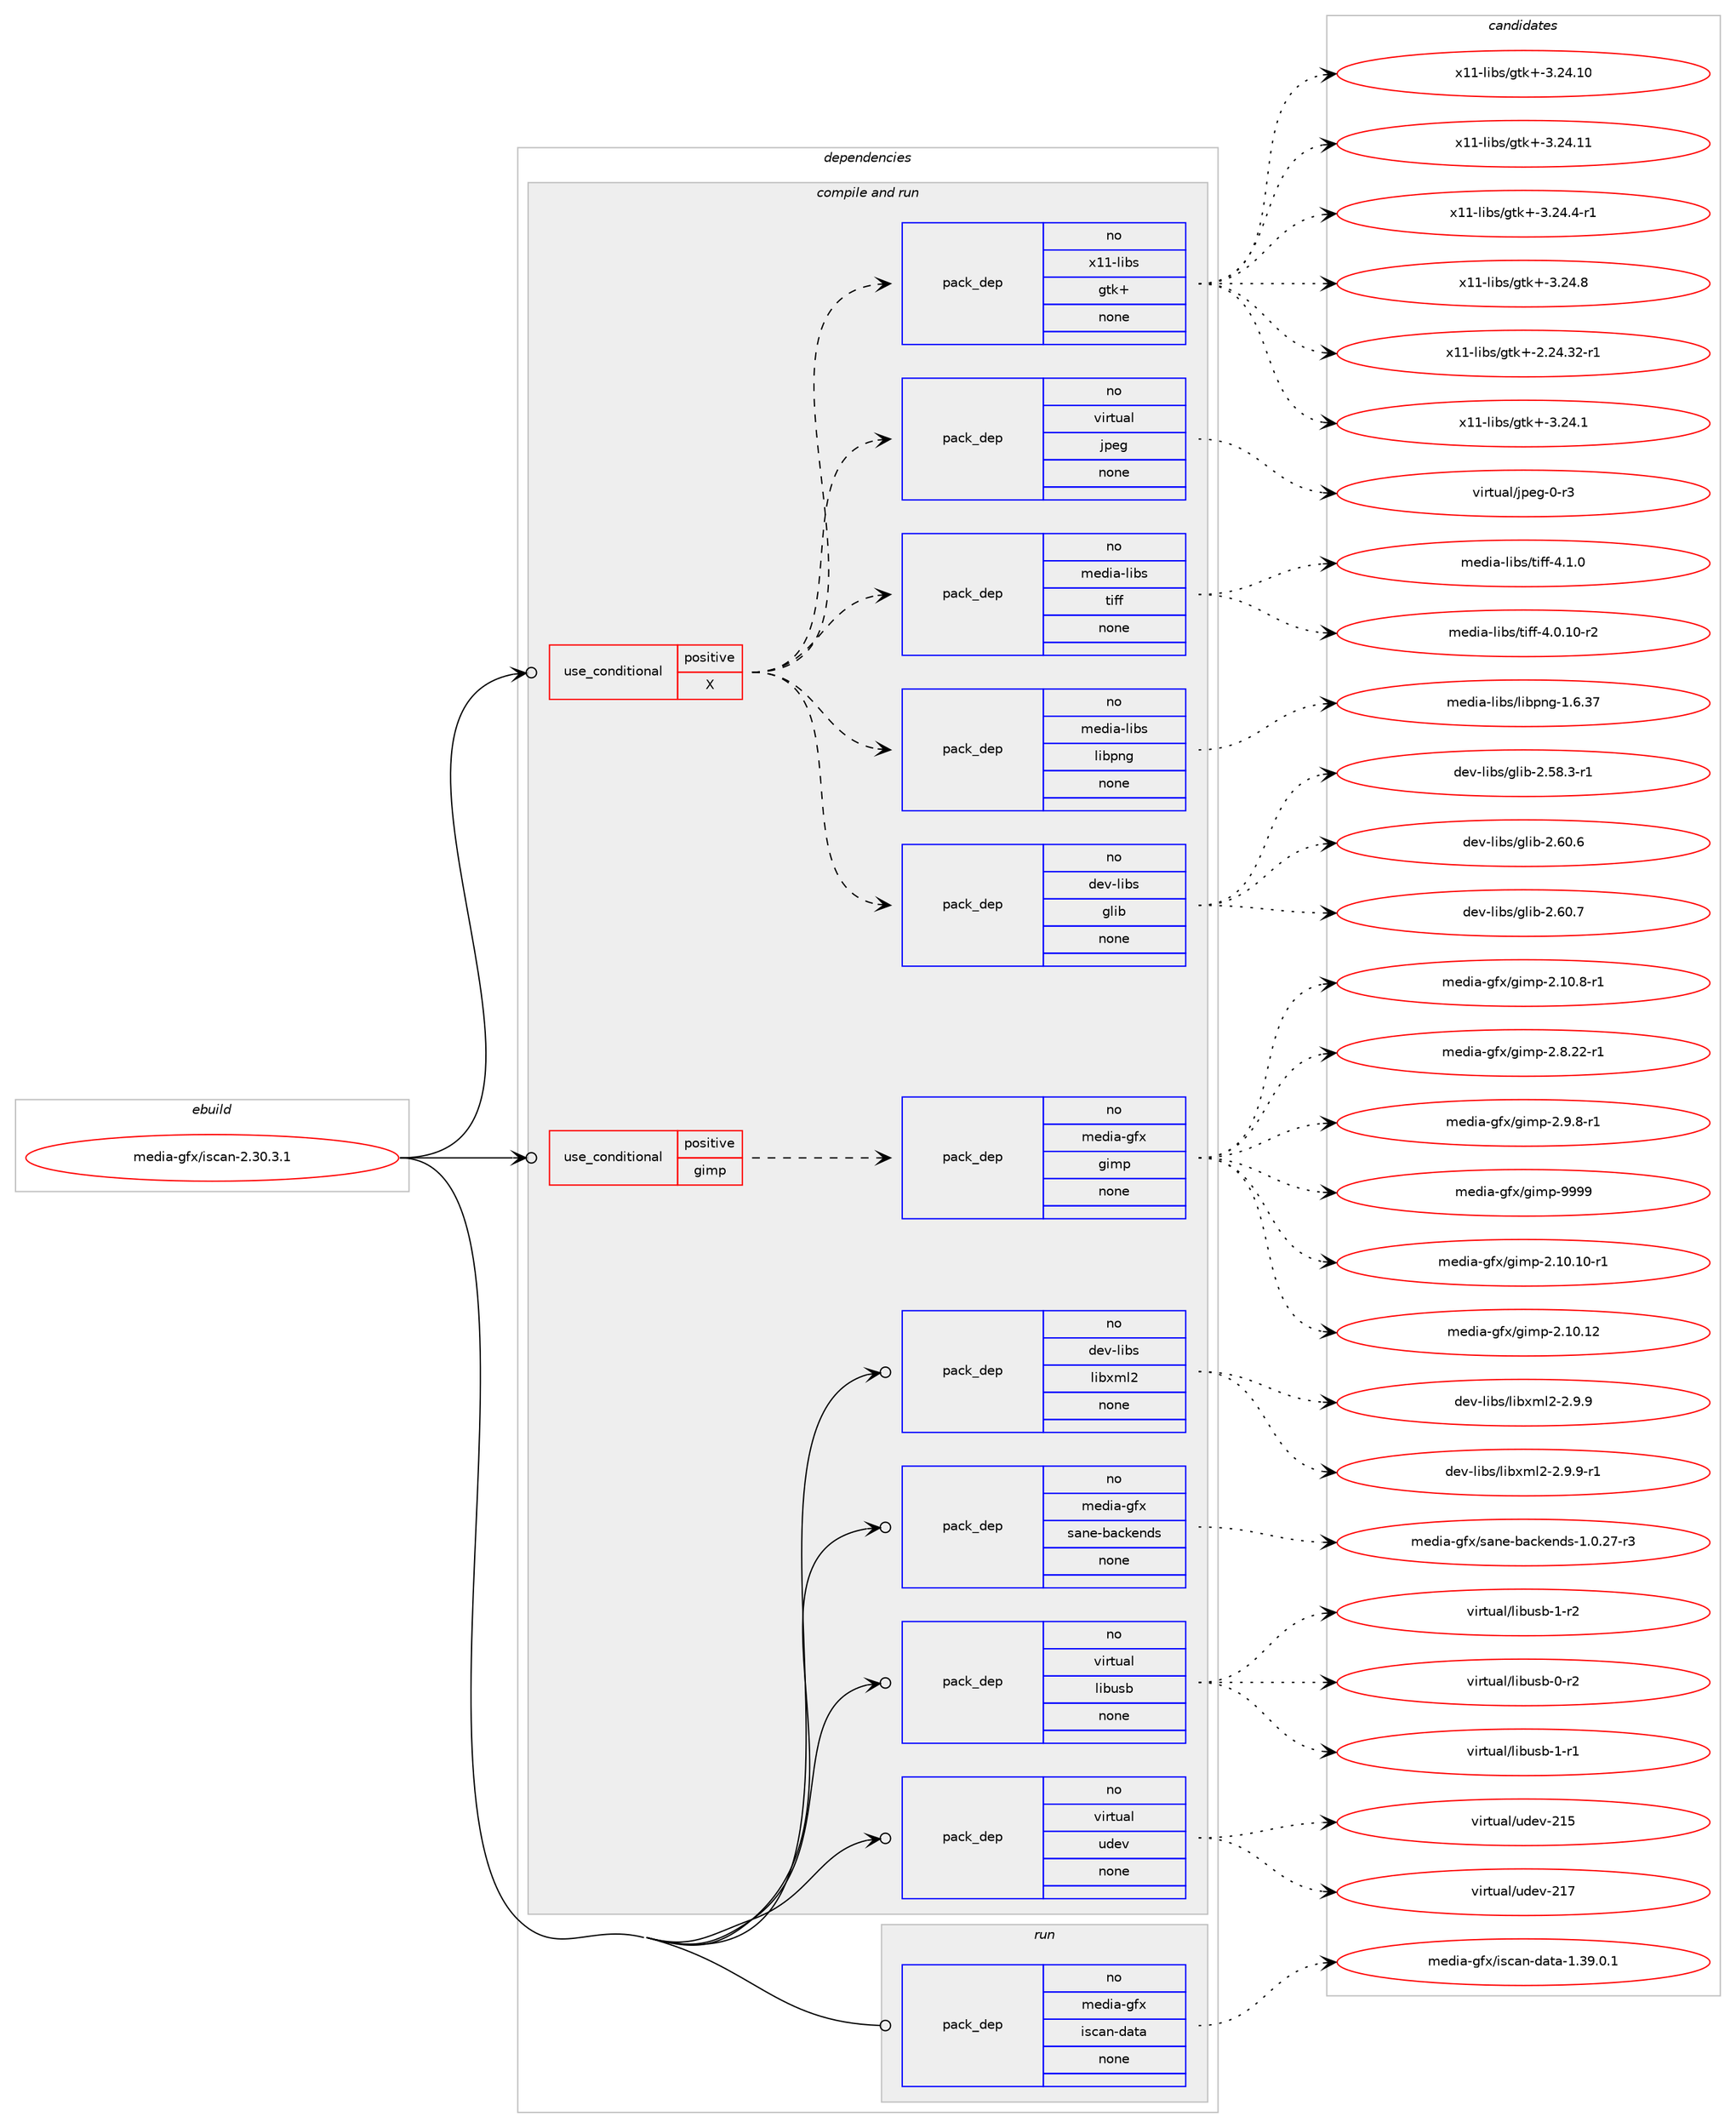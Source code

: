 digraph prolog {

# *************
# Graph options
# *************

newrank=true;
concentrate=true;
compound=true;
graph [rankdir=LR,fontname=Helvetica,fontsize=10,ranksep=1.5];#, ranksep=2.5, nodesep=0.2];
edge  [arrowhead=vee];
node  [fontname=Helvetica,fontsize=10];

# **********
# The ebuild
# **********

subgraph cluster_leftcol {
color=gray;
rank=same;
label=<<i>ebuild</i>>;
id [label="media-gfx/iscan-2.30.3.1", color=red, width=4, href="../media-gfx/iscan-2.30.3.1.svg"];
}

# ****************
# The dependencies
# ****************

subgraph cluster_midcol {
color=gray;
label=<<i>dependencies</i>>;
subgraph cluster_compile {
fillcolor="#eeeeee";
style=filled;
label=<<i>compile</i>>;
}
subgraph cluster_compileandrun {
fillcolor="#eeeeee";
style=filled;
label=<<i>compile and run</i>>;
subgraph cond190297 {
dependency781766 [label=<<TABLE BORDER="0" CELLBORDER="1" CELLSPACING="0" CELLPADDING="4"><TR><TD ROWSPAN="3" CELLPADDING="10">use_conditional</TD></TR><TR><TD>positive</TD></TR><TR><TD>X</TD></TR></TABLE>>, shape=none, color=red];
subgraph pack577903 {
dependency781767 [label=<<TABLE BORDER="0" CELLBORDER="1" CELLSPACING="0" CELLPADDING="4" WIDTH="220"><TR><TD ROWSPAN="6" CELLPADDING="30">pack_dep</TD></TR><TR><TD WIDTH="110">no</TD></TR><TR><TD>dev-libs</TD></TR><TR><TD>glib</TD></TR><TR><TD>none</TD></TR><TR><TD></TD></TR></TABLE>>, shape=none, color=blue];
}
dependency781766:e -> dependency781767:w [weight=20,style="dashed",arrowhead="vee"];
subgraph pack577904 {
dependency781768 [label=<<TABLE BORDER="0" CELLBORDER="1" CELLSPACING="0" CELLPADDING="4" WIDTH="220"><TR><TD ROWSPAN="6" CELLPADDING="30">pack_dep</TD></TR><TR><TD WIDTH="110">no</TD></TR><TR><TD>media-libs</TD></TR><TR><TD>libpng</TD></TR><TR><TD>none</TD></TR><TR><TD></TD></TR></TABLE>>, shape=none, color=blue];
}
dependency781766:e -> dependency781768:w [weight=20,style="dashed",arrowhead="vee"];
subgraph pack577905 {
dependency781769 [label=<<TABLE BORDER="0" CELLBORDER="1" CELLSPACING="0" CELLPADDING="4" WIDTH="220"><TR><TD ROWSPAN="6" CELLPADDING="30">pack_dep</TD></TR><TR><TD WIDTH="110">no</TD></TR><TR><TD>media-libs</TD></TR><TR><TD>tiff</TD></TR><TR><TD>none</TD></TR><TR><TD></TD></TR></TABLE>>, shape=none, color=blue];
}
dependency781766:e -> dependency781769:w [weight=20,style="dashed",arrowhead="vee"];
subgraph pack577906 {
dependency781770 [label=<<TABLE BORDER="0" CELLBORDER="1" CELLSPACING="0" CELLPADDING="4" WIDTH="220"><TR><TD ROWSPAN="6" CELLPADDING="30">pack_dep</TD></TR><TR><TD WIDTH="110">no</TD></TR><TR><TD>virtual</TD></TR><TR><TD>jpeg</TD></TR><TR><TD>none</TD></TR><TR><TD></TD></TR></TABLE>>, shape=none, color=blue];
}
dependency781766:e -> dependency781770:w [weight=20,style="dashed",arrowhead="vee"];
subgraph pack577907 {
dependency781771 [label=<<TABLE BORDER="0" CELLBORDER="1" CELLSPACING="0" CELLPADDING="4" WIDTH="220"><TR><TD ROWSPAN="6" CELLPADDING="30">pack_dep</TD></TR><TR><TD WIDTH="110">no</TD></TR><TR><TD>x11-libs</TD></TR><TR><TD>gtk+</TD></TR><TR><TD>none</TD></TR><TR><TD></TD></TR></TABLE>>, shape=none, color=blue];
}
dependency781766:e -> dependency781771:w [weight=20,style="dashed",arrowhead="vee"];
}
id:e -> dependency781766:w [weight=20,style="solid",arrowhead="odotvee"];
subgraph cond190298 {
dependency781772 [label=<<TABLE BORDER="0" CELLBORDER="1" CELLSPACING="0" CELLPADDING="4"><TR><TD ROWSPAN="3" CELLPADDING="10">use_conditional</TD></TR><TR><TD>positive</TD></TR><TR><TD>gimp</TD></TR></TABLE>>, shape=none, color=red];
subgraph pack577908 {
dependency781773 [label=<<TABLE BORDER="0" CELLBORDER="1" CELLSPACING="0" CELLPADDING="4" WIDTH="220"><TR><TD ROWSPAN="6" CELLPADDING="30">pack_dep</TD></TR><TR><TD WIDTH="110">no</TD></TR><TR><TD>media-gfx</TD></TR><TR><TD>gimp</TD></TR><TR><TD>none</TD></TR><TR><TD></TD></TR></TABLE>>, shape=none, color=blue];
}
dependency781772:e -> dependency781773:w [weight=20,style="dashed",arrowhead="vee"];
}
id:e -> dependency781772:w [weight=20,style="solid",arrowhead="odotvee"];
subgraph pack577909 {
dependency781774 [label=<<TABLE BORDER="0" CELLBORDER="1" CELLSPACING="0" CELLPADDING="4" WIDTH="220"><TR><TD ROWSPAN="6" CELLPADDING="30">pack_dep</TD></TR><TR><TD WIDTH="110">no</TD></TR><TR><TD>dev-libs</TD></TR><TR><TD>libxml2</TD></TR><TR><TD>none</TD></TR><TR><TD></TD></TR></TABLE>>, shape=none, color=blue];
}
id:e -> dependency781774:w [weight=20,style="solid",arrowhead="odotvee"];
subgraph pack577910 {
dependency781775 [label=<<TABLE BORDER="0" CELLBORDER="1" CELLSPACING="0" CELLPADDING="4" WIDTH="220"><TR><TD ROWSPAN="6" CELLPADDING="30">pack_dep</TD></TR><TR><TD WIDTH="110">no</TD></TR><TR><TD>media-gfx</TD></TR><TR><TD>sane-backends</TD></TR><TR><TD>none</TD></TR><TR><TD></TD></TR></TABLE>>, shape=none, color=blue];
}
id:e -> dependency781775:w [weight=20,style="solid",arrowhead="odotvee"];
subgraph pack577911 {
dependency781776 [label=<<TABLE BORDER="0" CELLBORDER="1" CELLSPACING="0" CELLPADDING="4" WIDTH="220"><TR><TD ROWSPAN="6" CELLPADDING="30">pack_dep</TD></TR><TR><TD WIDTH="110">no</TD></TR><TR><TD>virtual</TD></TR><TR><TD>libusb</TD></TR><TR><TD>none</TD></TR><TR><TD></TD></TR></TABLE>>, shape=none, color=blue];
}
id:e -> dependency781776:w [weight=20,style="solid",arrowhead="odotvee"];
subgraph pack577912 {
dependency781777 [label=<<TABLE BORDER="0" CELLBORDER="1" CELLSPACING="0" CELLPADDING="4" WIDTH="220"><TR><TD ROWSPAN="6" CELLPADDING="30">pack_dep</TD></TR><TR><TD WIDTH="110">no</TD></TR><TR><TD>virtual</TD></TR><TR><TD>udev</TD></TR><TR><TD>none</TD></TR><TR><TD></TD></TR></TABLE>>, shape=none, color=blue];
}
id:e -> dependency781777:w [weight=20,style="solid",arrowhead="odotvee"];
}
subgraph cluster_run {
fillcolor="#eeeeee";
style=filled;
label=<<i>run</i>>;
subgraph pack577913 {
dependency781778 [label=<<TABLE BORDER="0" CELLBORDER="1" CELLSPACING="0" CELLPADDING="4" WIDTH="220"><TR><TD ROWSPAN="6" CELLPADDING="30">pack_dep</TD></TR><TR><TD WIDTH="110">no</TD></TR><TR><TD>media-gfx</TD></TR><TR><TD>iscan-data</TD></TR><TR><TD>none</TD></TR><TR><TD></TD></TR></TABLE>>, shape=none, color=blue];
}
id:e -> dependency781778:w [weight=20,style="solid",arrowhead="odot"];
}
}

# **************
# The candidates
# **************

subgraph cluster_choices {
rank=same;
color=gray;
label=<<i>candidates</i>>;

subgraph choice577903 {
color=black;
nodesep=1;
choice10010111845108105981154710310810598455046535646514511449 [label="dev-libs/glib-2.58.3-r1", color=red, width=4,href="../dev-libs/glib-2.58.3-r1.svg"];
choice1001011184510810598115471031081059845504654484654 [label="dev-libs/glib-2.60.6", color=red, width=4,href="../dev-libs/glib-2.60.6.svg"];
choice1001011184510810598115471031081059845504654484655 [label="dev-libs/glib-2.60.7", color=red, width=4,href="../dev-libs/glib-2.60.7.svg"];
dependency781767:e -> choice10010111845108105981154710310810598455046535646514511449:w [style=dotted,weight="100"];
dependency781767:e -> choice1001011184510810598115471031081059845504654484654:w [style=dotted,weight="100"];
dependency781767:e -> choice1001011184510810598115471031081059845504654484655:w [style=dotted,weight="100"];
}
subgraph choice577904 {
color=black;
nodesep=1;
choice109101100105974510810598115471081059811211010345494654465155 [label="media-libs/libpng-1.6.37", color=red, width=4,href="../media-libs/libpng-1.6.37.svg"];
dependency781768:e -> choice109101100105974510810598115471081059811211010345494654465155:w [style=dotted,weight="100"];
}
subgraph choice577905 {
color=black;
nodesep=1;
choice10910110010597451081059811547116105102102455246484649484511450 [label="media-libs/tiff-4.0.10-r2", color=red, width=4,href="../media-libs/tiff-4.0.10-r2.svg"];
choice10910110010597451081059811547116105102102455246494648 [label="media-libs/tiff-4.1.0", color=red, width=4,href="../media-libs/tiff-4.1.0.svg"];
dependency781769:e -> choice10910110010597451081059811547116105102102455246484649484511450:w [style=dotted,weight="100"];
dependency781769:e -> choice10910110010597451081059811547116105102102455246494648:w [style=dotted,weight="100"];
}
subgraph choice577906 {
color=black;
nodesep=1;
choice118105114116117971084710611210110345484511451 [label="virtual/jpeg-0-r3", color=red, width=4,href="../virtual/jpeg-0-r3.svg"];
dependency781770:e -> choice118105114116117971084710611210110345484511451:w [style=dotted,weight="100"];
}
subgraph choice577907 {
color=black;
nodesep=1;
choice12049494510810598115471031161074345504650524651504511449 [label="x11-libs/gtk+-2.24.32-r1", color=red, width=4,href="../x11-libs/gtk+-2.24.32-r1.svg"];
choice12049494510810598115471031161074345514650524649 [label="x11-libs/gtk+-3.24.1", color=red, width=4,href="../x11-libs/gtk+-3.24.1.svg"];
choice1204949451081059811547103116107434551465052464948 [label="x11-libs/gtk+-3.24.10", color=red, width=4,href="../x11-libs/gtk+-3.24.10.svg"];
choice1204949451081059811547103116107434551465052464949 [label="x11-libs/gtk+-3.24.11", color=red, width=4,href="../x11-libs/gtk+-3.24.11.svg"];
choice120494945108105981154710311610743455146505246524511449 [label="x11-libs/gtk+-3.24.4-r1", color=red, width=4,href="../x11-libs/gtk+-3.24.4-r1.svg"];
choice12049494510810598115471031161074345514650524656 [label="x11-libs/gtk+-3.24.8", color=red, width=4,href="../x11-libs/gtk+-3.24.8.svg"];
dependency781771:e -> choice12049494510810598115471031161074345504650524651504511449:w [style=dotted,weight="100"];
dependency781771:e -> choice12049494510810598115471031161074345514650524649:w [style=dotted,weight="100"];
dependency781771:e -> choice1204949451081059811547103116107434551465052464948:w [style=dotted,weight="100"];
dependency781771:e -> choice1204949451081059811547103116107434551465052464949:w [style=dotted,weight="100"];
dependency781771:e -> choice120494945108105981154710311610743455146505246524511449:w [style=dotted,weight="100"];
dependency781771:e -> choice12049494510810598115471031161074345514650524656:w [style=dotted,weight="100"];
}
subgraph choice577908 {
color=black;
nodesep=1;
choice10910110010597451031021204710310510911245504649484649484511449 [label="media-gfx/gimp-2.10.10-r1", color=red, width=4,href="../media-gfx/gimp-2.10.10-r1.svg"];
choice1091011001059745103102120471031051091124550464948464950 [label="media-gfx/gimp-2.10.12", color=red, width=4,href="../media-gfx/gimp-2.10.12.svg"];
choice109101100105974510310212047103105109112455046494846564511449 [label="media-gfx/gimp-2.10.8-r1", color=red, width=4,href="../media-gfx/gimp-2.10.8-r1.svg"];
choice109101100105974510310212047103105109112455046564650504511449 [label="media-gfx/gimp-2.8.22-r1", color=red, width=4,href="../media-gfx/gimp-2.8.22-r1.svg"];
choice1091011001059745103102120471031051091124550465746564511449 [label="media-gfx/gimp-2.9.8-r1", color=red, width=4,href="../media-gfx/gimp-2.9.8-r1.svg"];
choice1091011001059745103102120471031051091124557575757 [label="media-gfx/gimp-9999", color=red, width=4,href="../media-gfx/gimp-9999.svg"];
dependency781773:e -> choice10910110010597451031021204710310510911245504649484649484511449:w [style=dotted,weight="100"];
dependency781773:e -> choice1091011001059745103102120471031051091124550464948464950:w [style=dotted,weight="100"];
dependency781773:e -> choice109101100105974510310212047103105109112455046494846564511449:w [style=dotted,weight="100"];
dependency781773:e -> choice109101100105974510310212047103105109112455046564650504511449:w [style=dotted,weight="100"];
dependency781773:e -> choice1091011001059745103102120471031051091124550465746564511449:w [style=dotted,weight="100"];
dependency781773:e -> choice1091011001059745103102120471031051091124557575757:w [style=dotted,weight="100"];
}
subgraph choice577909 {
color=black;
nodesep=1;
choice1001011184510810598115471081059812010910850455046574657 [label="dev-libs/libxml2-2.9.9", color=red, width=4,href="../dev-libs/libxml2-2.9.9.svg"];
choice10010111845108105981154710810598120109108504550465746574511449 [label="dev-libs/libxml2-2.9.9-r1", color=red, width=4,href="../dev-libs/libxml2-2.9.9-r1.svg"];
dependency781774:e -> choice1001011184510810598115471081059812010910850455046574657:w [style=dotted,weight="100"];
dependency781774:e -> choice10010111845108105981154710810598120109108504550465746574511449:w [style=dotted,weight="100"];
}
subgraph choice577910 {
color=black;
nodesep=1;
choice1091011001059745103102120471159711010145989799107101110100115454946484650554511451 [label="media-gfx/sane-backends-1.0.27-r3", color=red, width=4,href="../media-gfx/sane-backends-1.0.27-r3.svg"];
dependency781775:e -> choice1091011001059745103102120471159711010145989799107101110100115454946484650554511451:w [style=dotted,weight="100"];
}
subgraph choice577911 {
color=black;
nodesep=1;
choice1181051141161179710847108105981171159845484511450 [label="virtual/libusb-0-r2", color=red, width=4,href="../virtual/libusb-0-r2.svg"];
choice1181051141161179710847108105981171159845494511449 [label="virtual/libusb-1-r1", color=red, width=4,href="../virtual/libusb-1-r1.svg"];
choice1181051141161179710847108105981171159845494511450 [label="virtual/libusb-1-r2", color=red, width=4,href="../virtual/libusb-1-r2.svg"];
dependency781776:e -> choice1181051141161179710847108105981171159845484511450:w [style=dotted,weight="100"];
dependency781776:e -> choice1181051141161179710847108105981171159845494511449:w [style=dotted,weight="100"];
dependency781776:e -> choice1181051141161179710847108105981171159845494511450:w [style=dotted,weight="100"];
}
subgraph choice577912 {
color=black;
nodesep=1;
choice118105114116117971084711710010111845504953 [label="virtual/udev-215", color=red, width=4,href="../virtual/udev-215.svg"];
choice118105114116117971084711710010111845504955 [label="virtual/udev-217", color=red, width=4,href="../virtual/udev-217.svg"];
dependency781777:e -> choice118105114116117971084711710010111845504953:w [style=dotted,weight="100"];
dependency781777:e -> choice118105114116117971084711710010111845504955:w [style=dotted,weight="100"];
}
subgraph choice577913 {
color=black;
nodesep=1;
choice1091011001059745103102120471051159997110451009711697454946515746484649 [label="media-gfx/iscan-data-1.39.0.1", color=red, width=4,href="../media-gfx/iscan-data-1.39.0.1.svg"];
dependency781778:e -> choice1091011001059745103102120471051159997110451009711697454946515746484649:w [style=dotted,weight="100"];
}
}

}
